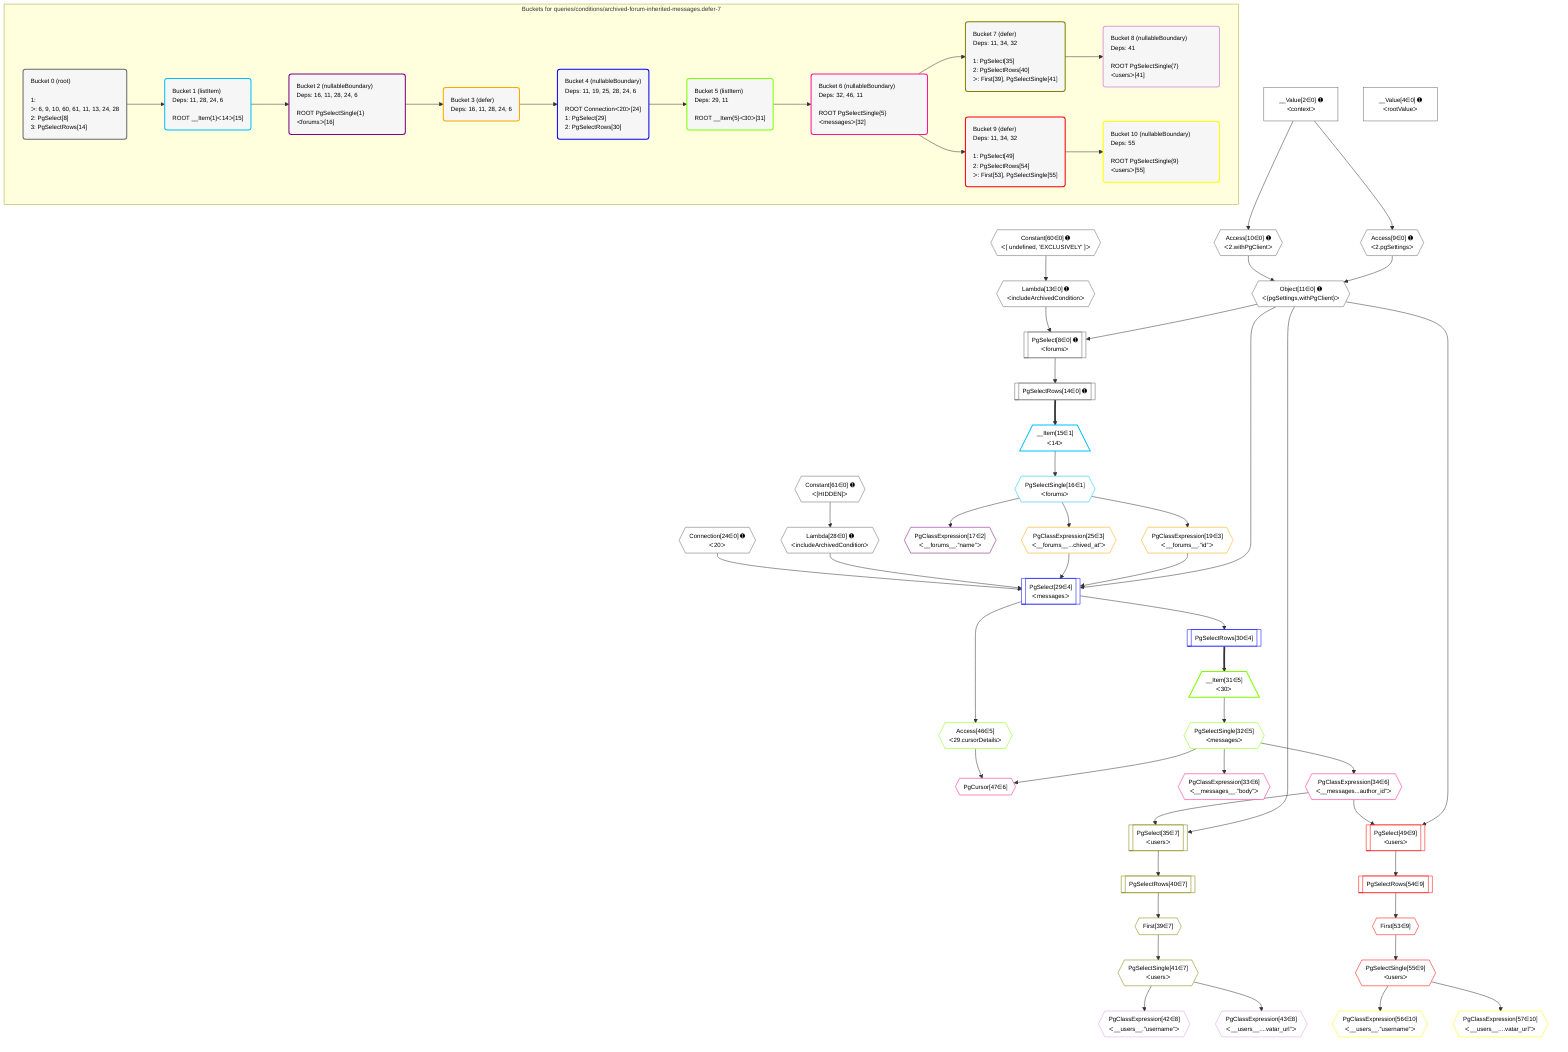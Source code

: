 %%{init: {'themeVariables': { 'fontSize': '12px'}}}%%
graph TD
    classDef path fill:#eee,stroke:#000,color:#000
    classDef plan fill:#fff,stroke-width:1px,color:#000
    classDef itemplan fill:#fff,stroke-width:2px,color:#000
    classDef unbatchedplan fill:#dff,stroke-width:1px,color:#000
    classDef sideeffectplan fill:#fcc,stroke-width:2px,color:#000
    classDef bucket fill:#f6f6f6,color:#000,stroke-width:2px,text-align:left


    %% plan dependencies
    PgSelect8[["PgSelect[8∈0] ➊<br />ᐸforumsᐳ"]]:::plan
    Object11{{"Object[11∈0] ➊<br />ᐸ{pgSettings,withPgClient}ᐳ"}}:::plan
    Lambda13{{"Lambda[13∈0] ➊<br />ᐸincludeArchivedConditionᐳ"}}:::plan
    Object11 & Lambda13 --> PgSelect8
    Access9{{"Access[9∈0] ➊<br />ᐸ2.pgSettingsᐳ"}}:::plan
    Access10{{"Access[10∈0] ➊<br />ᐸ2.withPgClientᐳ"}}:::plan
    Access9 & Access10 --> Object11
    Connection24{{"Connection[24∈0] ➊<br />ᐸ20ᐳ"}}:::plan
    __Value2["__Value[2∈0] ➊<br />ᐸcontextᐳ"]:::plan
    __Value2 --> Access9
    __Value2 --> Access10
    Constant60{{"Constant[60∈0] ➊<br />ᐸ[ undefined, 'EXCLUSIVELY' ]ᐳ"}}:::plan
    Constant60 --> Lambda13
    PgSelectRows14[["PgSelectRows[14∈0] ➊"]]:::plan
    PgSelect8 --> PgSelectRows14
    Lambda28{{"Lambda[28∈0] ➊<br />ᐸincludeArchivedConditionᐳ"}}:::plan
    Constant61{{"Constant[61∈0] ➊<br />ᐸ[HIDDEN]ᐳ"}}:::plan
    Constant61 --> Lambda28
    __Value4["__Value[4∈0] ➊<br />ᐸrootValueᐳ"]:::plan
    __Item15[/"__Item[15∈1]<br />ᐸ14ᐳ"\]:::itemplan
    PgSelectRows14 ==> __Item15
    PgSelectSingle16{{"PgSelectSingle[16∈1]<br />ᐸforumsᐳ"}}:::plan
    __Item15 --> PgSelectSingle16
    PgClassExpression17{{"PgClassExpression[17∈2]<br />ᐸ__forums__.”name”ᐳ"}}:::plan
    PgSelectSingle16 --> PgClassExpression17
    PgClassExpression19{{"PgClassExpression[19∈3]<br />ᐸ__forums__.”id”ᐳ"}}:::plan
    PgSelectSingle16 --> PgClassExpression19
    PgClassExpression25{{"PgClassExpression[25∈3]<br />ᐸ__forums__...chived_at”ᐳ"}}:::plan
    PgSelectSingle16 --> PgClassExpression25
    PgSelect29[["PgSelect[29∈4]<br />ᐸmessagesᐳ"]]:::plan
    Object11 & PgClassExpression19 & PgClassExpression25 & Lambda28 & Connection24 --> PgSelect29
    PgSelectRows30[["PgSelectRows[30∈4]"]]:::plan
    PgSelect29 --> PgSelectRows30
    __Item31[/"__Item[31∈5]<br />ᐸ30ᐳ"\]:::itemplan
    PgSelectRows30 ==> __Item31
    PgSelectSingle32{{"PgSelectSingle[32∈5]<br />ᐸmessagesᐳ"}}:::plan
    __Item31 --> PgSelectSingle32
    Access46{{"Access[46∈5]<br />ᐸ29.cursorDetailsᐳ"}}:::plan
    PgSelect29 --> Access46
    PgCursor47{{"PgCursor[47∈6]"}}:::plan
    PgSelectSingle32 & Access46 --> PgCursor47
    PgClassExpression33{{"PgClassExpression[33∈6]<br />ᐸ__messages__.”body”ᐳ"}}:::plan
    PgSelectSingle32 --> PgClassExpression33
    PgClassExpression34{{"PgClassExpression[34∈6]<br />ᐸ__messages...author_id”ᐳ"}}:::plan
    PgSelectSingle32 --> PgClassExpression34
    PgSelect35[["PgSelect[35∈7]<br />ᐸusersᐳ"]]:::plan
    Object11 & PgClassExpression34 --> PgSelect35
    First39{{"First[39∈7]"}}:::plan
    PgSelectRows40[["PgSelectRows[40∈7]"]]:::plan
    PgSelectRows40 --> First39
    PgSelect35 --> PgSelectRows40
    PgSelectSingle41{{"PgSelectSingle[41∈7]<br />ᐸusersᐳ"}}:::plan
    First39 --> PgSelectSingle41
    PgClassExpression42{{"PgClassExpression[42∈8]<br />ᐸ__users__.”username”ᐳ"}}:::plan
    PgSelectSingle41 --> PgClassExpression42
    PgClassExpression43{{"PgClassExpression[43∈8]<br />ᐸ__users__....vatar_url”ᐳ"}}:::plan
    PgSelectSingle41 --> PgClassExpression43
    PgSelect49[["PgSelect[49∈9]<br />ᐸusersᐳ"]]:::plan
    Object11 & PgClassExpression34 --> PgSelect49
    First53{{"First[53∈9]"}}:::plan
    PgSelectRows54[["PgSelectRows[54∈9]"]]:::plan
    PgSelectRows54 --> First53
    PgSelect49 --> PgSelectRows54
    PgSelectSingle55{{"PgSelectSingle[55∈9]<br />ᐸusersᐳ"}}:::plan
    First53 --> PgSelectSingle55
    PgClassExpression56{{"PgClassExpression[56∈10]<br />ᐸ__users__.”username”ᐳ"}}:::plan
    PgSelectSingle55 --> PgClassExpression56
    PgClassExpression57{{"PgClassExpression[57∈10]<br />ᐸ__users__....vatar_url”ᐳ"}}:::plan
    PgSelectSingle55 --> PgClassExpression57

    %% define steps

    subgraph "Buckets for queries/conditions/archived-forum-inherited-messages.defer-7"
    Bucket0("Bucket 0 (root)<br /><br />1: <br />ᐳ: 6, 9, 10, 60, 61, 11, 13, 24, 28<br />2: PgSelect[8]<br />3: PgSelectRows[14]"):::bucket
    classDef bucket0 stroke:#696969
    class Bucket0,__Value2,__Value4,PgSelect8,Access9,Access10,Object11,Lambda13,PgSelectRows14,Connection24,Lambda28,Constant60,Constant61 bucket0
    Bucket1("Bucket 1 (listItem)<br />Deps: 11, 28, 24, 6<br /><br />ROOT __Item{1}ᐸ14ᐳ[15]"):::bucket
    classDef bucket1 stroke:#00bfff
    class Bucket1,__Item15,PgSelectSingle16 bucket1
    Bucket2("Bucket 2 (nullableBoundary)<br />Deps: 16, 11, 28, 24, 6<br /><br />ROOT PgSelectSingle{1}ᐸforumsᐳ[16]"):::bucket
    classDef bucket2 stroke:#7f007f
    class Bucket2,PgClassExpression17 bucket2
    Bucket3("Bucket 3 (defer)<br />Deps: 16, 11, 28, 24, 6"):::bucket
    classDef bucket3 stroke:#ffa500
    class Bucket3,PgClassExpression19,PgClassExpression25 bucket3
    Bucket4("Bucket 4 (nullableBoundary)<br />Deps: 11, 19, 25, 28, 24, 6<br /><br />ROOT Connectionᐸ20ᐳ[24]<br />1: PgSelect[29]<br />2: PgSelectRows[30]"):::bucket
    classDef bucket4 stroke:#0000ff
    class Bucket4,PgSelect29,PgSelectRows30 bucket4
    Bucket5("Bucket 5 (listItem)<br />Deps: 29, 11<br /><br />ROOT __Item{5}ᐸ30ᐳ[31]"):::bucket
    classDef bucket5 stroke:#7fff00
    class Bucket5,__Item31,PgSelectSingle32,Access46 bucket5
    Bucket6("Bucket 6 (nullableBoundary)<br />Deps: 32, 46, 11<br /><br />ROOT PgSelectSingle{5}ᐸmessagesᐳ[32]"):::bucket
    classDef bucket6 stroke:#ff1493
    class Bucket6,PgClassExpression33,PgClassExpression34,PgCursor47 bucket6
    Bucket7("Bucket 7 (defer)<br />Deps: 11, 34, 32<br /><br />1: PgSelect[35]<br />2: PgSelectRows[40]<br />ᐳ: First[39], PgSelectSingle[41]"):::bucket
    classDef bucket7 stroke:#808000
    class Bucket7,PgSelect35,First39,PgSelectRows40,PgSelectSingle41 bucket7
    Bucket8("Bucket 8 (nullableBoundary)<br />Deps: 41<br /><br />ROOT PgSelectSingle{7}ᐸusersᐳ[41]"):::bucket
    classDef bucket8 stroke:#dda0dd
    class Bucket8,PgClassExpression42,PgClassExpression43 bucket8
    Bucket9("Bucket 9 (defer)<br />Deps: 11, 34, 32<br /><br />1: PgSelect[49]<br />2: PgSelectRows[54]<br />ᐳ: First[53], PgSelectSingle[55]"):::bucket
    classDef bucket9 stroke:#ff0000
    class Bucket9,PgSelect49,First53,PgSelectRows54,PgSelectSingle55 bucket9
    Bucket10("Bucket 10 (nullableBoundary)<br />Deps: 55<br /><br />ROOT PgSelectSingle{9}ᐸusersᐳ[55]"):::bucket
    classDef bucket10 stroke:#ffff00
    class Bucket10,PgClassExpression56,PgClassExpression57 bucket10
    Bucket0 --> Bucket1
    Bucket1 --> Bucket2
    Bucket2 --> Bucket3
    Bucket3 --> Bucket4
    Bucket4 --> Bucket5
    Bucket5 --> Bucket6
    Bucket6 --> Bucket7 & Bucket9
    Bucket7 --> Bucket8
    Bucket9 --> Bucket10
    end